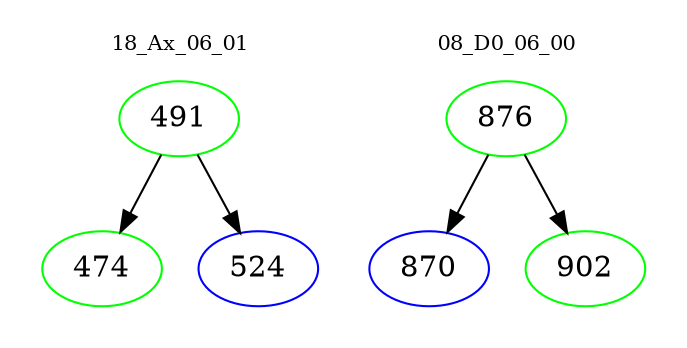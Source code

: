 digraph{
subgraph cluster_0 {
color = white
label = "18_Ax_06_01";
fontsize=10;
T0_491 [label="491", color="green"]
T0_491 -> T0_474 [color="black"]
T0_474 [label="474", color="green"]
T0_491 -> T0_524 [color="black"]
T0_524 [label="524", color="blue"]
}
subgraph cluster_1 {
color = white
label = "08_D0_06_00";
fontsize=10;
T1_876 [label="876", color="green"]
T1_876 -> T1_870 [color="black"]
T1_870 [label="870", color="blue"]
T1_876 -> T1_902 [color="black"]
T1_902 [label="902", color="green"]
}
}
